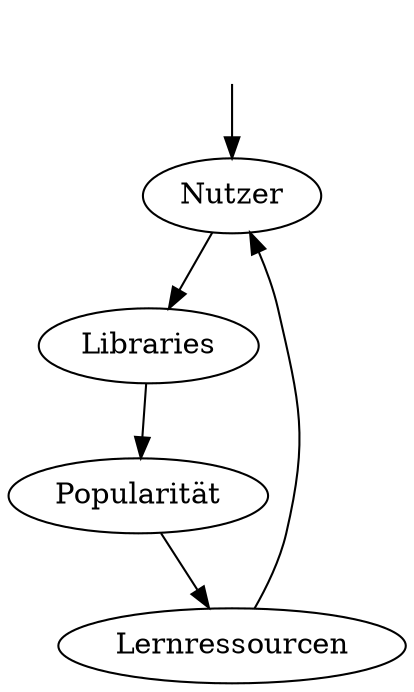 digraph G {
  silent [style=invis];
  silent -> Nutzer;
  Nutzer -> Libraries;
  Libraries -> Popularität;
  Popularität -> Lernressourcen;
  Lernressourcen -> Nutzer;
}
